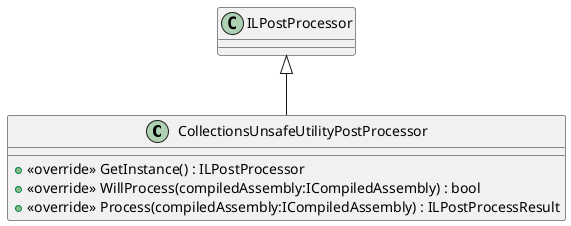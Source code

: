 @startuml
class CollectionsUnsafeUtilityPostProcessor {
    + <<override>> GetInstance() : ILPostProcessor
    + <<override>> WillProcess(compiledAssembly:ICompiledAssembly) : bool
    + <<override>> Process(compiledAssembly:ICompiledAssembly) : ILPostProcessResult
}
ILPostProcessor <|-- CollectionsUnsafeUtilityPostProcessor
@enduml
